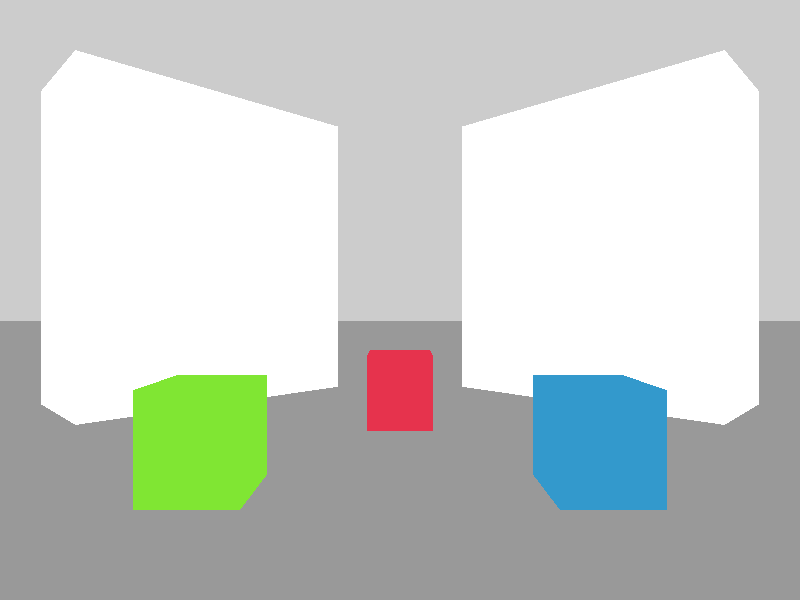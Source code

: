 // csc 473 more interesting box

camera {
  location  <0, 0, 14>
  up        <0,  1,  0>
  right     <1.5, 0,  0>
  look_at   <0, 0, 0>
}

light_source {<10, 10, 3> color rgb <1.0, 1.0, 1.0>}


// Floor
plane {<0, 1, 0>, -4
  pigment {color rgb <0.6, 0.6, 0.6>}
  finish {ambient 0.4 diffuse 1.0}
}

// Background
plane {<0, 0, 1>, -100
  pigment {color rgb <0.8, 0.8, 0.8>}
  finish {ambient 0.2 diffuse 0.4}
}


box {<-2, -3, -4.5>, <2, 6, 4.5>
  pigment { color rgbf <1.0, 1.0, 1.0, 0.6>}
  finish {ambient 0.2 diffuse 0.8 ior 1.33}
  rotate <0, -45, 0>
  translate <-7, 0, -5>
}

box {<-2, -3, -4.5>, <2, 6, 4.5>
  pigment { color rgbf <1.0, 1.0, 1.0, 0.6>}
  finish {ambient 0.2 diffuse 0.8 ior 1.33}
  rotate <0, 45, 0>
  translate <7, 0, -5>
}

box {<-1, -1, -1>, <1, 1, 1>
  pigment { color rgbf <0.9, 0.2, 0.3, 0.4>}
  finish {ambient 0.2 diffuse 0.8 ior 1.167}
  translate <0, -2.5, -3>
}

box {<-1, -1, -1>, <1, 1, 1>
  pigment { color rgbf <0.5, 0.9, 0.2, 0.4>}
  finish {ambient 0.2 diffuse 0.8 ior 1.167}
  translate <4, -2.5, 3>
}

box {<-1, -1, -1>, <1, 1, 1>
  pigment { color rgbf <0.2, 0.6, 0.8, 0.4>}
  finish {ambient 0.2 diffuse 0.8 ior 1.167}
  translate <-4, -2.5, 3>
}
